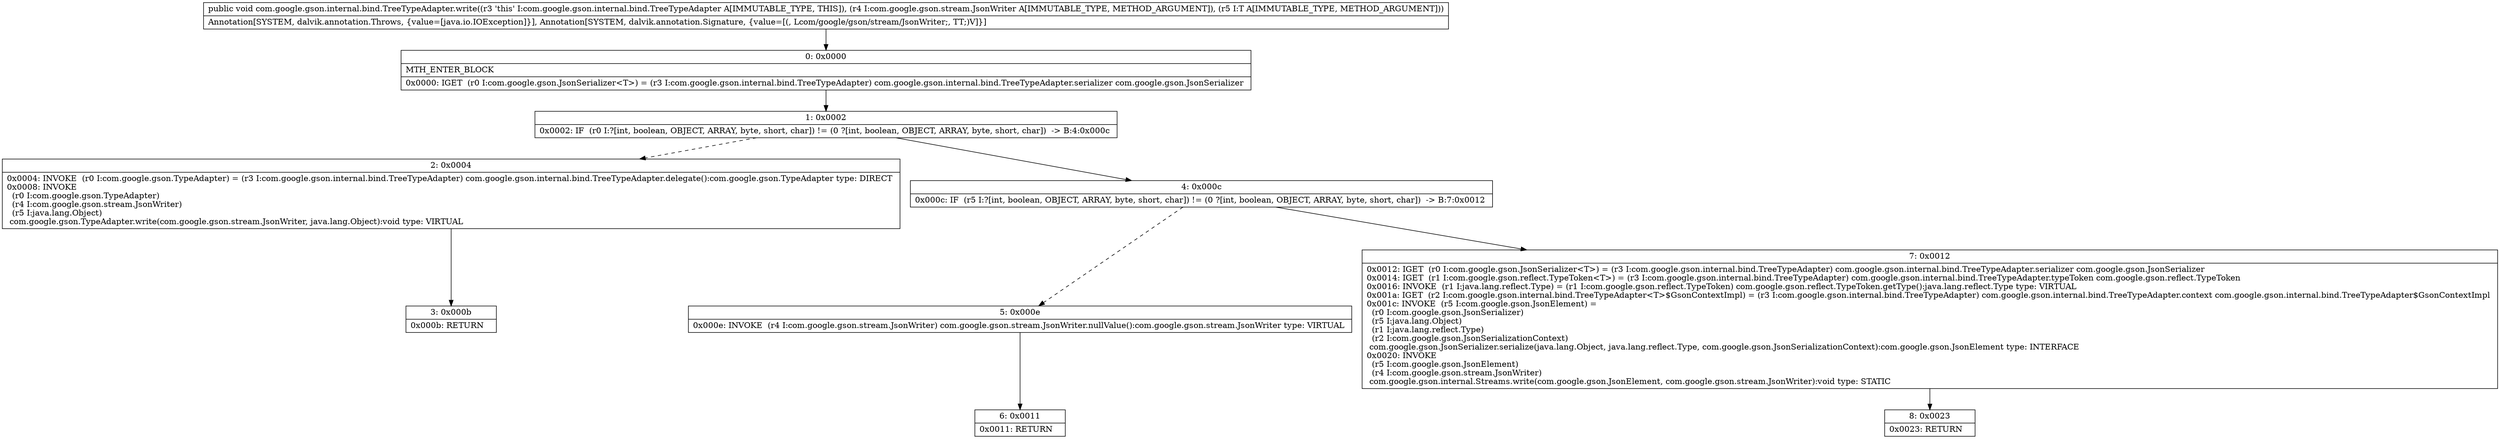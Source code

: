 digraph "CFG forcom.google.gson.internal.bind.TreeTypeAdapter.write(Lcom\/google\/gson\/stream\/JsonWriter;Ljava\/lang\/Object;)V" {
Node_0 [shape=record,label="{0\:\ 0x0000|MTH_ENTER_BLOCK\l|0x0000: IGET  (r0 I:com.google.gson.JsonSerializer\<T\>) = (r3 I:com.google.gson.internal.bind.TreeTypeAdapter) com.google.gson.internal.bind.TreeTypeAdapter.serializer com.google.gson.JsonSerializer \l}"];
Node_1 [shape=record,label="{1\:\ 0x0002|0x0002: IF  (r0 I:?[int, boolean, OBJECT, ARRAY, byte, short, char]) != (0 ?[int, boolean, OBJECT, ARRAY, byte, short, char])  \-\> B:4:0x000c \l}"];
Node_2 [shape=record,label="{2\:\ 0x0004|0x0004: INVOKE  (r0 I:com.google.gson.TypeAdapter) = (r3 I:com.google.gson.internal.bind.TreeTypeAdapter) com.google.gson.internal.bind.TreeTypeAdapter.delegate():com.google.gson.TypeAdapter type: DIRECT \l0x0008: INVOKE  \l  (r0 I:com.google.gson.TypeAdapter)\l  (r4 I:com.google.gson.stream.JsonWriter)\l  (r5 I:java.lang.Object)\l com.google.gson.TypeAdapter.write(com.google.gson.stream.JsonWriter, java.lang.Object):void type: VIRTUAL \l}"];
Node_3 [shape=record,label="{3\:\ 0x000b|0x000b: RETURN   \l}"];
Node_4 [shape=record,label="{4\:\ 0x000c|0x000c: IF  (r5 I:?[int, boolean, OBJECT, ARRAY, byte, short, char]) != (0 ?[int, boolean, OBJECT, ARRAY, byte, short, char])  \-\> B:7:0x0012 \l}"];
Node_5 [shape=record,label="{5\:\ 0x000e|0x000e: INVOKE  (r4 I:com.google.gson.stream.JsonWriter) com.google.gson.stream.JsonWriter.nullValue():com.google.gson.stream.JsonWriter type: VIRTUAL \l}"];
Node_6 [shape=record,label="{6\:\ 0x0011|0x0011: RETURN   \l}"];
Node_7 [shape=record,label="{7\:\ 0x0012|0x0012: IGET  (r0 I:com.google.gson.JsonSerializer\<T\>) = (r3 I:com.google.gson.internal.bind.TreeTypeAdapter) com.google.gson.internal.bind.TreeTypeAdapter.serializer com.google.gson.JsonSerializer \l0x0014: IGET  (r1 I:com.google.gson.reflect.TypeToken\<T\>) = (r3 I:com.google.gson.internal.bind.TreeTypeAdapter) com.google.gson.internal.bind.TreeTypeAdapter.typeToken com.google.gson.reflect.TypeToken \l0x0016: INVOKE  (r1 I:java.lang.reflect.Type) = (r1 I:com.google.gson.reflect.TypeToken) com.google.gson.reflect.TypeToken.getType():java.lang.reflect.Type type: VIRTUAL \l0x001a: IGET  (r2 I:com.google.gson.internal.bind.TreeTypeAdapter\<T\>$GsonContextImpl) = (r3 I:com.google.gson.internal.bind.TreeTypeAdapter) com.google.gson.internal.bind.TreeTypeAdapter.context com.google.gson.internal.bind.TreeTypeAdapter$GsonContextImpl \l0x001c: INVOKE  (r5 I:com.google.gson.JsonElement) = \l  (r0 I:com.google.gson.JsonSerializer)\l  (r5 I:java.lang.Object)\l  (r1 I:java.lang.reflect.Type)\l  (r2 I:com.google.gson.JsonSerializationContext)\l com.google.gson.JsonSerializer.serialize(java.lang.Object, java.lang.reflect.Type, com.google.gson.JsonSerializationContext):com.google.gson.JsonElement type: INTERFACE \l0x0020: INVOKE  \l  (r5 I:com.google.gson.JsonElement)\l  (r4 I:com.google.gson.stream.JsonWriter)\l com.google.gson.internal.Streams.write(com.google.gson.JsonElement, com.google.gson.stream.JsonWriter):void type: STATIC \l}"];
Node_8 [shape=record,label="{8\:\ 0x0023|0x0023: RETURN   \l}"];
MethodNode[shape=record,label="{public void com.google.gson.internal.bind.TreeTypeAdapter.write((r3 'this' I:com.google.gson.internal.bind.TreeTypeAdapter A[IMMUTABLE_TYPE, THIS]), (r4 I:com.google.gson.stream.JsonWriter A[IMMUTABLE_TYPE, METHOD_ARGUMENT]), (r5 I:T A[IMMUTABLE_TYPE, METHOD_ARGUMENT]))  | Annotation[SYSTEM, dalvik.annotation.Throws, \{value=[java.io.IOException]\}], Annotation[SYSTEM, dalvik.annotation.Signature, \{value=[(, Lcom\/google\/gson\/stream\/JsonWriter;, TT;)V]\}]\l}"];
MethodNode -> Node_0;
Node_0 -> Node_1;
Node_1 -> Node_2[style=dashed];
Node_1 -> Node_4;
Node_2 -> Node_3;
Node_4 -> Node_5[style=dashed];
Node_4 -> Node_7;
Node_5 -> Node_6;
Node_7 -> Node_8;
}

